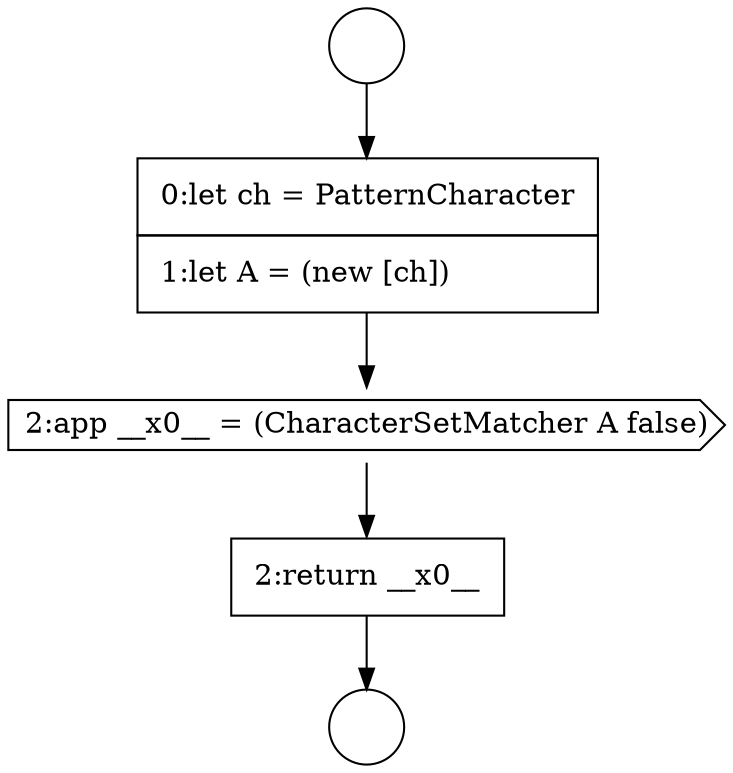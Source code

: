digraph {
  node12379 [shape=none, margin=0, label=<<font color="black">
    <table border="0" cellborder="1" cellspacing="0" cellpadding="10">
      <tr><td align="left">0:let ch = PatternCharacter</td></tr>
      <tr><td align="left">1:let A = (new [ch])</td></tr>
    </table>
  </font>> color="black" fillcolor="white" style=filled]
  node12378 [shape=circle label=" " color="black" fillcolor="white" style=filled]
  node12381 [shape=none, margin=0, label=<<font color="black">
    <table border="0" cellborder="1" cellspacing="0" cellpadding="10">
      <tr><td align="left">2:return __x0__</td></tr>
    </table>
  </font>> color="black" fillcolor="white" style=filled]
  node12377 [shape=circle label=" " color="black" fillcolor="white" style=filled]
  node12380 [shape=cds, label=<<font color="black">2:app __x0__ = (CharacterSetMatcher A false)</font>> color="black" fillcolor="white" style=filled]
  node12377 -> node12379 [ color="black"]
  node12379 -> node12380 [ color="black"]
  node12380 -> node12381 [ color="black"]
  node12381 -> node12378 [ color="black"]
}
